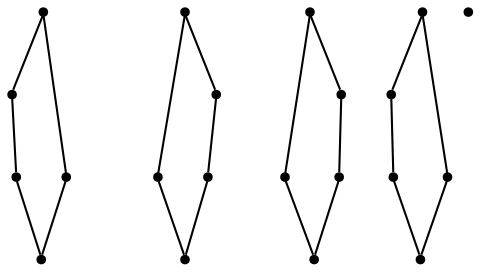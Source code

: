 graph {
  node [shape=point,comment="{\"directed\":false,\"doi\":\"10.1007/978-3-031-49272-3_15\",\"figure\":\"? (18)\"}"]

  v0 [pos="348.32318782907265,1176.3754280837925"]
  v1 [pos="798.1115364027889,1093.4247179408956"]
  v2 [pos="817.7052740046103,1145.724151580277"]
  v3 [pos="772.9262307762245,1179.1863832260124"]
  v4 [pos="745.3729401659036,1093.4247179408953"]
  v5 [pos="732.311418154726,1142.6455242742975"]
  v6 [pos="680.6927888216493,1097.21276073446"]
  v7 [pos="680.6927888216493,1162.235826463096"]
  v8 [pos="636.772252820603,1097.21276073446"]
  v9 [pos="588.4614770790669,1162.235826463096"]
  v10 [pos="588.4614770790669,1097.21276073446"]
  v11 [pos="540.0193515122235,1135.2621728190982"]
  v12 [pos="455.4100654570003,1145.724151580277"]
  v13 [pos="497.7470034522503,1179.1863832260124"]
  v14 [pos="505.7139088715462,1086.9498430752287"]
  v15 [pos="455.4100654570003,1096.5293207971533"]
  v16 [pos="396.62985416911505,1140.555589363667"]
  v17 [pos="379.2187413134609,1089.7492252672637"]
  v18 [pos="321.04801706065786,1089.7492252672635"]
  v19 [pos="304.3995280470069,1140.555589363667"]
  v20 [pos="284.8059891589909,1227.0731527000244"]

  v1 -- v2 [id="-5",pos="798.1115364027889,1093.4247179408956 817.7052740046103,1145.724151580277 817.7052740046103,1145.724151580277 817.7052740046103,1145.724151580277"]
  v3 -- v1 [id="-6",pos="772.9262307762245,1179.1863832260124 798.1115364027889,1093.4247179408956 798.1115364027889,1093.4247179408956 798.1115364027889,1093.4247179408956"]
  v3 -- v4 [id="-7",pos="772.9262307762245,1179.1863832260124 745.3729401659036,1093.4247179408953 745.3729401659036,1093.4247179408953 745.3729401659036,1093.4247179408953"]
  v4 -- v5 [id="-8",pos="745.3729401659036,1093.4247179408953 732.311418154726,1142.6455242742975 732.311418154726,1142.6455242742975 732.311418154726,1142.6455242742975"]
  v5 -- v2 [id="-9",pos="732.311418154726,1142.6455242742975 817.7052740046103,1145.724151580277 817.7052740046103,1145.724151580277 817.7052740046103,1145.724151580277"]
  v6 -- v7 [id="-10",pos="680.6927888216493,1097.21276073446 680.6927888216493,1162.235826463096 680.6927888216493,1162.235826463096 680.6927888216493,1162.235826463096"]
  v6 -- v8 [id="-11",pos="680.6927888216493,1097.21276073446 636.772252820603,1097.21276073446 636.772252820603,1097.21276073446 636.772252820603,1097.21276073446"]
  v7 -- v9 [id="-12",pos="680.6927888216493,1162.235826463096 588.4614770790669,1162.235826463096 588.4614770790669,1162.235826463096 588.4614770790669,1162.235826463096"]
  v8 -- v10 [id="-13",pos="636.772252820603,1097.21276073446 588.4614770790669,1097.21276073446 588.4614770790669,1097.21276073446 588.4614770790669,1097.21276073446"]
  v10 -- v9 [id="-14",pos="588.4614770790669,1097.21276073446 588.4614770790669,1162.235826463096 588.4614770790669,1162.235826463096 588.4614770790669,1162.235826463096"]
  v11 -- v12 [id="-15",pos="540.0193515122235,1135.2621728190982 455.4100654570003,1145.724151580277 455.4100654570003,1145.724151580277 455.4100654570003,1145.724151580277"]
  v13 -- v11 [id="-16",pos="497.7470034522503,1179.1863832260124 540.0193515122235,1135.2621728190982 540.0193515122235,1135.2621728190982 540.0193515122235,1135.2621728190982"]
  v13 -- v14 [id="-17",pos="497.7470034522503,1179.1863832260124 505.7139088715462,1086.9498430752287 505.7139088715462,1086.9498430752287 505.7139088715462,1086.9498430752287"]
  v14 -- v15 [id="-18",pos="505.7139088715462,1086.9498430752287 455.4100654570003,1096.5293207971533 455.4100654570003,1096.5293207971533 455.4100654570003,1096.5293207971533"]
  v12 -- v15 [id="-19",pos="455.4100654570003,1145.724151580277 455.4100654570003,1096.5293207971533 455.4100654570003,1096.5293207971533 455.4100654570003,1096.5293207971533"]
  v16 -- v17 [id="-20",pos="396.62985416911505,1140.555589363667 379.2187413134609,1089.7492252672637 379.2187413134609,1089.7492252672637 379.2187413134609,1089.7492252672637"]
  v0 -- v16 [id="-21",pos="348.32318782907265,1176.3754280837925 396.62985416911505,1140.555589363667 396.62985416911505,1140.555589363667 396.62985416911505,1140.555589363667"]
  v18 -- v17 [id="-22",pos="321.04801706065786,1089.7492252672635 379.2187413134609,1089.7492252672637 379.2187413134609,1089.7492252672637 379.2187413134609,1089.7492252672637"]
  v19 -- v0 [id="-23",pos="304.3995280470069,1140.555589363667 348.32318782907265,1176.3754280837925 348.32318782907265,1176.3754280837925 348.32318782907265,1176.3754280837925"]
  v19 -- v18 [id="-24",pos="304.3995280470069,1140.555589363667 321.04801706065786,1089.7492252672635 321.04801706065786,1089.7492252672635 321.04801706065786,1089.7492252672635"]
}